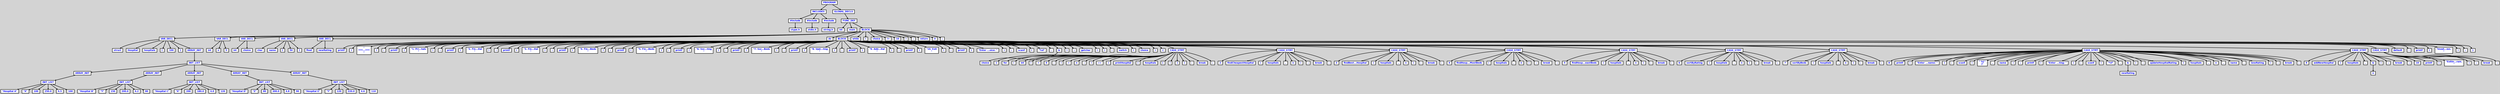 digraph {

	ordering=out;
	ranksep=.4;
	bgcolor="lightgrey"; node [shape=box, fixedsize=false, fontsize=12, fontname="Helvetica-bold", fontcolor="blue"
		width=.25, height=.25, color="black", fillcolor="white", style="filled, solid, bold"];
	edge [arrowsize=.5, color="black", style="bold"]

  n0 [label="PROGRAM"];
  n1 [label="INCLUDES"];
  n1 [label="INCLUDES"];
  n2 [label="#include"];
  n2 [label="#include"];
  n3 [label="ctype.h"];
  n4 [label="#include"];
  n4 [label="#include"];
  n5 [label="stdio.h"];
  n6 [label="#include"];
  n6 [label="#include"];
  n7 [label="string.h"];
  n8 [label="GLOBAL_DECLS"];
  n8 [label="GLOBAL_DECLS"];
  n9 [label="FUNC_DEF"];
  n9 [label="FUNC_DEF"];
  n10 [label="int"];
  n11 [label="main"];
  n12 [label="BLOCK"];
  n12 [label="BLOCK"];
  n13 [label="VAR_DECL"];
  n13 [label="VAR_DECL"];
  n14 [label="struct"];
  n15 [label="Hospital"];
  n16 [label="hospitals"];
  n17 [label="["];
  n18 [label="100"];
  n19 [label="]"];
  n20 [label="ARRAY_INIT"];
  n20 [label="ARRAY_INIT"];
  n21 [label="INIT_LIST"];
  n21 [label="INIT_LIST"];
  n22 [label="ARRAY_INIT"];
  n22 [label="ARRAY_INIT"];
  n23 [label="INIT_LIST"];
  n23 [label="INIT_LIST"];
  n24 [label="\"Hospital A\""];
  n25 [label="\"X\""];
  n26 [label="100"];
  n27 [label="250.0"];
  n28 [label="4.5"];
  n29 [label="100"];
  n30 [label="ARRAY_INIT"];
  n30 [label="ARRAY_INIT"];
  n31 [label="INIT_LIST"];
  n31 [label="INIT_LIST"];
  n32 [label="\"Hospital B\""];
  n33 [label="\"Y\""];
  n34 [label="150"];
  n35 [label="200.0"];
  n36 [label="4.2"];
  n37 [label="80"];
  n38 [label="ARRAY_INIT"];
  n38 [label="ARRAY_INIT"];
  n39 [label="INIT_LIST"];
  n39 [label="INIT_LIST"];
  n40 [label="\"Hospital C\""];
  n41 [label="\"X\""];
  n42 [label="200"];
  n43 [label="180.0"];
  n44 [label="4.0"];
  n45 [label="120"];
  n46 [label="ARRAY_INIT"];
  n46 [label="ARRAY_INIT"];
  n47 [label="INIT_LIST"];
  n47 [label="INIT_LIST"];
  n48 [label="\"Hospital D\""];
  n49 [label="\"Z\""];
  n50 [label="80"];
  n51 [label="300.0"];
  n52 [label="4.8"];
  n53 [label="90"];
  n54 [label="ARRAY_INIT"];
  n54 [label="ARRAY_INIT"];
  n55 [label="INIT_LIST"];
  n55 [label="INIT_LIST"];
  n56 [label="\"Hospital E\""];
  n57 [label="\"Y\""];
  n58 [label="120"];
  n59 [label="220.0"];
  n60 [label="4.6"];
  n61 [label="110"];
  n62 [label="VAR_DECL"];
  n62 [label="VAR_DECL"];
  n63 [label="int"];
  n64 [label="n"];
  n65 [label="5"];
  n66 [label="VAR_DECL"];
  n66 [label="VAR_DECL"];
  n67 [label="int"];
  n68 [label="choice"];
  n69 [label="VAR_DECL"];
  n69 [label="VAR_DECL"];
  n70 [label="char"];
  n71 [label="name"];
  n72 [label="["];
  n73 [label="50"];
  n74 [label="]"];
  n75 [label="VAR_DECL"];
  n75 [label="VAR_DECL"];
  n76 [label="float"];
  n77 [label="newRating"];
  n78 [label="do"];
  n79 [label="BLOCK"];
  n79 [label="BLOCK"];
  n80 [label="printf"];
  n81 [label="("];
  n82 [label="\"\n****...****\n\""];
  n83 [label=")"];
  n84 [label=";"];
  n85 [label="printf"];
  n86 [label="("];
  n87 [label="\"1. Pri...tals\n\""];
  n88 [label=")"];
  n89 [label=";"];
  n90 [label="printf"];
  n91 [label="("];
  n92 [label="\"2. Fin...ital\n\""];
  n93 [label=")"];
  n94 [label=";"];
  n95 [label="printf"];
  n96 [label="("];
  n97 [label="\"3. Fin...ital\n\""];
  n98 [label=")"];
  n99 [label=";"];
  n100 [label="printf"];
  n101 [label="("];
  n102 [label="\"4. Fin...Beds\n\""];
  n103 [label=")"];
  n104 [label=";"];
  n105 [label="printf"];
  n106 [label="("];
  n107 [label="\"5. Fin...Beds\n\""];
  n108 [label=")"];
  n109 [label=";"];
  n110 [label="printf"];
  n111 [label="("];
  n112 [label="\"6. Sor...ting\n\""];
  n113 [label=")"];
  n114 [label=";"];
  n115 [label="printf"];
  n116 [label="("];
  n117 [label="\"7. Sor...Beds\n\""];
  n118 [label=")"];
  n119 [label=";"];
  n120 [label="printf"];
  n121 [label="("];
  n122 [label="\"8. Upd...ting\n\""];
  n123 [label=")"];
  n124 [label=";"];
  n125 [label="printf"];
  n126 [label="("];
  n127 [label="\"9. Add...ital\n\""];
  n128 [label=")"];
  n129 [label=";"];
  n130 [label="printf"];
  n131 [label="("];
  n132 [label="\"10. Exit\n\""];
  n133 [label=")"];
  n134 [label=";"];
  n135 [label="printf"];
  n136 [label="("];
  n137 [label="\"Enter ...oice: \""];
  n138 [label=")"];
  n139 [label=";"];
  n140 [label="scanf"];
  n141 [label="("];
  n142 [label="\"%d\""];
  n143 [label=","];
  n144 [label="&"];
  n144 [label="&"];
  n145 [label="choice"];
  n146 [label=")"];
  n147 [label=";"];
  n148 [label="getchar"];
  n149 [label="("];
  n150 [label=")"];
  n151 [label=";"];
  n152 [label="switch"];
  n153 [label="("];
  n154 [label="choice"];
  n155 [label=")"];
  n156 [label="{"];
  n157 [label="CASE_STMT"];
  n157 [label="CASE_STMT"];
  n158 [label="1"];
  n159 [label="for"];
  n160 [label="("];
  n161 [label="int"];
  n162 [label="i"];
  n163 [label="="];
  n164 [label="0"];
  n165 [label=";"];
  n166 [label="i"];
  n167 [label="<"];
  n168 [label="n"];
  n169 [label=";"];
  n170 [label="i"];
  n171 [label="++"];
  n172 [label=")"];
  n173 [label="printHospital"];
  n174 [label="("];
  n175 [label="hospitals"];
  n176 [label="["];
  n177 [label="i"];
  n178 [label="]"];
  n179 [label=")"];
  n180 [label=";"];
  n181 [label="break"];
  n182 [label=";"];
  n183 [label="CASE_STMT"];
  n183 [label="CASE_STMT"];
  n184 [label="2"];
  n185 [label="findCheapestHospital"];
  n186 [label="("];
  n187 [label="hospitals"];
  n188 [label=","];
  n189 [label="n"];
  n190 [label=")"];
  n191 [label=";"];
  n192 [label="break"];
  n193 [label=";"];
  n194 [label="CASE_STMT"];
  n194 [label="CASE_STMT"];
  n195 [label="3"];
  n196 [label="findBest...Hospital"];
  n197 [label="("];
  n198 [label="hospitals"];
  n199 [label=","];
  n200 [label="n"];
  n201 [label=")"];
  n202 [label=";"];
  n203 [label="break"];
  n204 [label=";"];
  n205 [label="CASE_STMT"];
  n205 [label="CASE_STMT"];
  n206 [label="4"];
  n207 [label="findHosp...MostBeds"];
  n208 [label="("];
  n209 [label="hospitals"];
  n210 [label=","];
  n211 [label="n"];
  n212 [label=")"];
  n213 [label=";"];
  n214 [label="break"];
  n215 [label=";"];
  n216 [label="CASE_STMT"];
  n216 [label="CASE_STMT"];
  n217 [label="5"];
  n218 [label="findHosp...eastBeds"];
  n219 [label="("];
  n220 [label="hospitals"];
  n221 [label=","];
  n222 [label="n"];
  n223 [label=")"];
  n224 [label=";"];
  n225 [label="break"];
  n226 [label=";"];
  n227 [label="CASE_STMT"];
  n227 [label="CASE_STMT"];
  n228 [label="6"];
  n229 [label="sortByRating"];
  n230 [label="("];
  n231 [label="hospitals"];
  n232 [label=","];
  n233 [label="n"];
  n234 [label=")"];
  n235 [label=";"];
  n236 [label="break"];
  n237 [label=";"];
  n238 [label="CASE_STMT"];
  n238 [label="CASE_STMT"];
  n239 [label="7"];
  n240 [label="sortByBeds"];
  n241 [label="("];
  n242 [label="hospitals"];
  n243 [label=","];
  n244 [label="n"];
  n245 [label=")"];
  n246 [label=";"];
  n247 [label="break"];
  n248 [label=";"];
  n249 [label="CASE_STMT"];
  n249 [label="CASE_STMT"];
  n250 [label="8"];
  n251 [label="printf"];
  n252 [label="("];
  n253 [label="\"Enter ...name: \""];
  n254 [label=")"];
  n255 [label=";"];
  n256 [label="scanf"];
  n257 [label="("];
  n258 [label="\" %[^\n]\""];
  n259 [label=","];
  n260 [label="name"];
  n261 [label=")"];
  n262 [label=";"];
  n263 [label="printf"];
  n264 [label="("];
  n265 [label="\"Enter ...ting: \""];
  n266 [label=")"];
  n267 [label=";"];
  n268 [label="scanf"];
  n269 [label="("];
  n270 [label="\"%f\""];
  n271 [label=","];
  n272 [label="&"];
  n272 [label="&"];
  n273 [label="newRating"];
  n274 [label=")"];
  n275 [label=";"];
  n276 [label="updateHospitalRating"];
  n277 [label="("];
  n278 [label="hospitals"];
  n279 [label=","];
  n280 [label="n"];
  n281 [label=","];
  n282 [label="name"];
  n283 [label=","];
  n284 [label="newRating"];
  n285 [label=")"];
  n286 [label=";"];
  n287 [label="break"];
  n288 [label=";"];
  n289 [label="CASE_STMT"];
  n289 [label="CASE_STMT"];
  n290 [label="9"];
  n291 [label="addNewHospital"];
  n292 [label="("];
  n293 [label="hospitals"];
  n294 [label=","];
  n295 [label="&"];
  n295 [label="&"];
  n296 [label="n"];
  n297 [label=")"];
  n298 [label=";"];
  n299 [label="break"];
  n300 [label=";"];
  n301 [label="CASE_STMT"];
  n301 [label="CASE_STMT"];
  n302 [label="10"];
  n303 [label="printf"];
  n304 [label="("];
  n305 [label="\"Exitin...ram.\n\""];
  n306 [label=")"];
  n307 [label=";"];
  n308 [label="break"];
  n309 [label=";"];
  n310 [label="default"];
  n311 [label=":"];
  n312 [label="printf"];
  n313 [label="("];
  n314 [label="\"Invali...ion.\n\""];
  n315 [label=")"];
  n316 [label=";"];
  n317 [label="}"];
  n318 [label="while"];
  n319 [label="("];
  n320 [label="choice"];
  n321 [label="!="];
  n322 [label="10"];
  n323 [label=")"];
  n324 [label=";"];
  n325 [label="return"];
  n326 [label="0"];
  n327 [label=";"];

  n0 -> n1 // "PROGRAM" -> "INCLUDES"
  n1 -> n2 // "INCLUDES" -> "#include"
  n2 -> n3 // "#include" -> "ctype.h"
  n1 -> n4 // "INCLUDES" -> "#include"
  n4 -> n5 // "#include" -> "stdio.h"
  n1 -> n6 // "INCLUDES" -> "#include"
  n6 -> n7 // "#include" -> "string.h"
  n0 -> n8 // "PROGRAM" -> "GLOBAL_DECLS"
  n8 -> n9 // "GLOBAL_DECLS" -> "FUNC_DEF"
  n9 -> n10 // "FUNC_DEF" -> "int"
  n9 -> n11 // "FUNC_DEF" -> "main"
  n9 -> n12 // "FUNC_DEF" -> "BLOCK"
  n12 -> n13 // "BLOCK" -> "VAR_DECL"
  n13 -> n14 // "VAR_DECL" -> "struct"
  n13 -> n15 // "VAR_DECL" -> "Hospital"
  n13 -> n16 // "VAR_DECL" -> "hospitals"
  n13 -> n17 // "VAR_DECL" -> "["
  n13 -> n18 // "VAR_DECL" -> "100"
  n13 -> n19 // "VAR_DECL" -> "]"
  n13 -> n20 // "VAR_DECL" -> "ARRAY_INIT"
  n20 -> n21 // "ARRAY_INIT" -> "INIT_LIST"
  n21 -> n22 // "INIT_LIST" -> "ARRAY_INIT"
  n22 -> n23 // "ARRAY_INIT" -> "INIT_LIST"
  n23 -> n24 // "INIT_LIST" -> "\"Hospital A\""
  n23 -> n25 // "INIT_LIST" -> "\"X\""
  n23 -> n26 // "INIT_LIST" -> "100"
  n23 -> n27 // "INIT_LIST" -> "250.0"
  n23 -> n28 // "INIT_LIST" -> "4.5"
  n23 -> n29 // "INIT_LIST" -> "100"
  n21 -> n30 // "INIT_LIST" -> "ARRAY_INIT"
  n30 -> n31 // "ARRAY_INIT" -> "INIT_LIST"
  n31 -> n32 // "INIT_LIST" -> "\"Hospital B\""
  n31 -> n33 // "INIT_LIST" -> "\"Y\""
  n31 -> n34 // "INIT_LIST" -> "150"
  n31 -> n35 // "INIT_LIST" -> "200.0"
  n31 -> n36 // "INIT_LIST" -> "4.2"
  n31 -> n37 // "INIT_LIST" -> "80"
  n21 -> n38 // "INIT_LIST" -> "ARRAY_INIT"
  n38 -> n39 // "ARRAY_INIT" -> "INIT_LIST"
  n39 -> n40 // "INIT_LIST" -> "\"Hospital C\""
  n39 -> n41 // "INIT_LIST" -> "\"X\""
  n39 -> n42 // "INIT_LIST" -> "200"
  n39 -> n43 // "INIT_LIST" -> "180.0"
  n39 -> n44 // "INIT_LIST" -> "4.0"
  n39 -> n45 // "INIT_LIST" -> "120"
  n21 -> n46 // "INIT_LIST" -> "ARRAY_INIT"
  n46 -> n47 // "ARRAY_INIT" -> "INIT_LIST"
  n47 -> n48 // "INIT_LIST" -> "\"Hospital D\""
  n47 -> n49 // "INIT_LIST" -> "\"Z\""
  n47 -> n50 // "INIT_LIST" -> "80"
  n47 -> n51 // "INIT_LIST" -> "300.0"
  n47 -> n52 // "INIT_LIST" -> "4.8"
  n47 -> n53 // "INIT_LIST" -> "90"
  n21 -> n54 // "INIT_LIST" -> "ARRAY_INIT"
  n54 -> n55 // "ARRAY_INIT" -> "INIT_LIST"
  n55 -> n56 // "INIT_LIST" -> "\"Hospital E\""
  n55 -> n57 // "INIT_LIST" -> "\"Y\""
  n55 -> n58 // "INIT_LIST" -> "120"
  n55 -> n59 // "INIT_LIST" -> "220.0"
  n55 -> n60 // "INIT_LIST" -> "4.6"
  n55 -> n61 // "INIT_LIST" -> "110"
  n12 -> n62 // "BLOCK" -> "VAR_DECL"
  n62 -> n63 // "VAR_DECL" -> "int"
  n62 -> n64 // "VAR_DECL" -> "n"
  n62 -> n65 // "VAR_DECL" -> "5"
  n12 -> n66 // "BLOCK" -> "VAR_DECL"
  n66 -> n67 // "VAR_DECL" -> "int"
  n66 -> n68 // "VAR_DECL" -> "choice"
  n12 -> n69 // "BLOCK" -> "VAR_DECL"
  n69 -> n70 // "VAR_DECL" -> "char"
  n69 -> n71 // "VAR_DECL" -> "name"
  n69 -> n72 // "VAR_DECL" -> "["
  n69 -> n73 // "VAR_DECL" -> "50"
  n69 -> n74 // "VAR_DECL" -> "]"
  n12 -> n75 // "BLOCK" -> "VAR_DECL"
  n75 -> n76 // "VAR_DECL" -> "float"
  n75 -> n77 // "VAR_DECL" -> "newRating"
  n12 -> n78 // "BLOCK" -> "do"
  n12 -> n79 // "BLOCK" -> "BLOCK"
  n79 -> n80 // "BLOCK" -> "printf"
  n79 -> n81 // "BLOCK" -> "("
  n79 -> n82 // "BLOCK" -> "\"\n****...****\n\""
  n79 -> n83 // "BLOCK" -> ")"
  n79 -> n84 // "BLOCK" -> ";"
  n79 -> n85 // "BLOCK" -> "printf"
  n79 -> n86 // "BLOCK" -> "("
  n79 -> n87 // "BLOCK" -> "\"1. Pri...tals\n\""
  n79 -> n88 // "BLOCK" -> ")"
  n79 -> n89 // "BLOCK" -> ";"
  n79 -> n90 // "BLOCK" -> "printf"
  n79 -> n91 // "BLOCK" -> "("
  n79 -> n92 // "BLOCK" -> "\"2. Fin...ital\n\""
  n79 -> n93 // "BLOCK" -> ")"
  n79 -> n94 // "BLOCK" -> ";"
  n79 -> n95 // "BLOCK" -> "printf"
  n79 -> n96 // "BLOCK" -> "("
  n79 -> n97 // "BLOCK" -> "\"3. Fin...ital\n\""
  n79 -> n98 // "BLOCK" -> ")"
  n79 -> n99 // "BLOCK" -> ";"
  n79 -> n100 // "BLOCK" -> "printf"
  n79 -> n101 // "BLOCK" -> "("
  n79 -> n102 // "BLOCK" -> "\"4. Fin...Beds\n\""
  n79 -> n103 // "BLOCK" -> ")"
  n79 -> n104 // "BLOCK" -> ";"
  n79 -> n105 // "BLOCK" -> "printf"
  n79 -> n106 // "BLOCK" -> "("
  n79 -> n107 // "BLOCK" -> "\"5. Fin...Beds\n\""
  n79 -> n108 // "BLOCK" -> ")"
  n79 -> n109 // "BLOCK" -> ";"
  n79 -> n110 // "BLOCK" -> "printf"
  n79 -> n111 // "BLOCK" -> "("
  n79 -> n112 // "BLOCK" -> "\"6. Sor...ting\n\""
  n79 -> n113 // "BLOCK" -> ")"
  n79 -> n114 // "BLOCK" -> ";"
  n79 -> n115 // "BLOCK" -> "printf"
  n79 -> n116 // "BLOCK" -> "("
  n79 -> n117 // "BLOCK" -> "\"7. Sor...Beds\n\""
  n79 -> n118 // "BLOCK" -> ")"
  n79 -> n119 // "BLOCK" -> ";"
  n79 -> n120 // "BLOCK" -> "printf"
  n79 -> n121 // "BLOCK" -> "("
  n79 -> n122 // "BLOCK" -> "\"8. Upd...ting\n\""
  n79 -> n123 // "BLOCK" -> ")"
  n79 -> n124 // "BLOCK" -> ";"
  n79 -> n125 // "BLOCK" -> "printf"
  n79 -> n126 // "BLOCK" -> "("
  n79 -> n127 // "BLOCK" -> "\"9. Add...ital\n\""
  n79 -> n128 // "BLOCK" -> ")"
  n79 -> n129 // "BLOCK" -> ";"
  n79 -> n130 // "BLOCK" -> "printf"
  n79 -> n131 // "BLOCK" -> "("
  n79 -> n132 // "BLOCK" -> "\"10. Exit\n\""
  n79 -> n133 // "BLOCK" -> ")"
  n79 -> n134 // "BLOCK" -> ";"
  n79 -> n135 // "BLOCK" -> "printf"
  n79 -> n136 // "BLOCK" -> "("
  n79 -> n137 // "BLOCK" -> "\"Enter ...oice: \""
  n79 -> n138 // "BLOCK" -> ")"
  n79 -> n139 // "BLOCK" -> ";"
  n79 -> n140 // "BLOCK" -> "scanf"
  n79 -> n141 // "BLOCK" -> "("
  n79 -> n142 // "BLOCK" -> "\"%d\""
  n79 -> n143 // "BLOCK" -> ","
  n79 -> n144 // "BLOCK" -> "&"
  n144 -> n145 // "&" -> "choice"
  n79 -> n146 // "BLOCK" -> ")"
  n79 -> n147 // "BLOCK" -> ";"
  n79 -> n148 // "BLOCK" -> "getchar"
  n79 -> n149 // "BLOCK" -> "("
  n79 -> n150 // "BLOCK" -> ")"
  n79 -> n151 // "BLOCK" -> ";"
  n79 -> n152 // "BLOCK" -> "switch"
  n79 -> n153 // "BLOCK" -> "("
  n79 -> n154 // "BLOCK" -> "choice"
  n79 -> n155 // "BLOCK" -> ")"
  n79 -> n156 // "BLOCK" -> "{"
  n79 -> n157 // "BLOCK" -> "CASE_STMT"
  n157 -> n158 // "CASE_STMT" -> "1"
  n157 -> n159 // "CASE_STMT" -> "for"
  n157 -> n160 // "CASE_STMT" -> "("
  n157 -> n161 // "CASE_STMT" -> "int"
  n157 -> n162 // "CASE_STMT" -> "i"
  n157 -> n163 // "CASE_STMT" -> "="
  n157 -> n164 // "CASE_STMT" -> "0"
  n157 -> n165 // "CASE_STMT" -> ";"
  n157 -> n166 // "CASE_STMT" -> "i"
  n157 -> n167 // "CASE_STMT" -> "<"
  n157 -> n168 // "CASE_STMT" -> "n"
  n157 -> n169 // "CASE_STMT" -> ";"
  n157 -> n170 // "CASE_STMT" -> "i"
  n157 -> n171 // "CASE_STMT" -> "++"
  n157 -> n172 // "CASE_STMT" -> ")"
  n157 -> n173 // "CASE_STMT" -> "printHospital"
  n157 -> n174 // "CASE_STMT" -> "("
  n157 -> n175 // "CASE_STMT" -> "hospitals"
  n157 -> n176 // "CASE_STMT" -> "["
  n157 -> n177 // "CASE_STMT" -> "i"
  n157 -> n178 // "CASE_STMT" -> "]"
  n157 -> n179 // "CASE_STMT" -> ")"
  n157 -> n180 // "CASE_STMT" -> ";"
  n157 -> n181 // "CASE_STMT" -> "break"
  n157 -> n182 // "CASE_STMT" -> ";"
  n79 -> n183 // "BLOCK" -> "CASE_STMT"
  n183 -> n184 // "CASE_STMT" -> "2"
  n183 -> n185 // "CASE_STMT" -> "findCheapestHospital"
  n183 -> n186 // "CASE_STMT" -> "("
  n183 -> n187 // "CASE_STMT" -> "hospitals"
  n183 -> n188 // "CASE_STMT" -> ","
  n183 -> n189 // "CASE_STMT" -> "n"
  n183 -> n190 // "CASE_STMT" -> ")"
  n183 -> n191 // "CASE_STMT" -> ";"
  n183 -> n192 // "CASE_STMT" -> "break"
  n183 -> n193 // "CASE_STMT" -> ";"
  n79 -> n194 // "BLOCK" -> "CASE_STMT"
  n194 -> n195 // "CASE_STMT" -> "3"
  n194 -> n196 // "CASE_STMT" -> "findBest...Hospital"
  n194 -> n197 // "CASE_STMT" -> "("
  n194 -> n198 // "CASE_STMT" -> "hospitals"
  n194 -> n199 // "CASE_STMT" -> ","
  n194 -> n200 // "CASE_STMT" -> "n"
  n194 -> n201 // "CASE_STMT" -> ")"
  n194 -> n202 // "CASE_STMT" -> ";"
  n194 -> n203 // "CASE_STMT" -> "break"
  n194 -> n204 // "CASE_STMT" -> ";"
  n79 -> n205 // "BLOCK" -> "CASE_STMT"
  n205 -> n206 // "CASE_STMT" -> "4"
  n205 -> n207 // "CASE_STMT" -> "findHosp...MostBeds"
  n205 -> n208 // "CASE_STMT" -> "("
  n205 -> n209 // "CASE_STMT" -> "hospitals"
  n205 -> n210 // "CASE_STMT" -> ","
  n205 -> n211 // "CASE_STMT" -> "n"
  n205 -> n212 // "CASE_STMT" -> ")"
  n205 -> n213 // "CASE_STMT" -> ";"
  n205 -> n214 // "CASE_STMT" -> "break"
  n205 -> n215 // "CASE_STMT" -> ";"
  n79 -> n216 // "BLOCK" -> "CASE_STMT"
  n216 -> n217 // "CASE_STMT" -> "5"
  n216 -> n218 // "CASE_STMT" -> "findHosp...eastBeds"
  n216 -> n219 // "CASE_STMT" -> "("
  n216 -> n220 // "CASE_STMT" -> "hospitals"
  n216 -> n221 // "CASE_STMT" -> ","
  n216 -> n222 // "CASE_STMT" -> "n"
  n216 -> n223 // "CASE_STMT" -> ")"
  n216 -> n224 // "CASE_STMT" -> ";"
  n216 -> n225 // "CASE_STMT" -> "break"
  n216 -> n226 // "CASE_STMT" -> ";"
  n79 -> n227 // "BLOCK" -> "CASE_STMT"
  n227 -> n228 // "CASE_STMT" -> "6"
  n227 -> n229 // "CASE_STMT" -> "sortByRating"
  n227 -> n230 // "CASE_STMT" -> "("
  n227 -> n231 // "CASE_STMT" -> "hospitals"
  n227 -> n232 // "CASE_STMT" -> ","
  n227 -> n233 // "CASE_STMT" -> "n"
  n227 -> n234 // "CASE_STMT" -> ")"
  n227 -> n235 // "CASE_STMT" -> ";"
  n227 -> n236 // "CASE_STMT" -> "break"
  n227 -> n237 // "CASE_STMT" -> ";"
  n79 -> n238 // "BLOCK" -> "CASE_STMT"
  n238 -> n239 // "CASE_STMT" -> "7"
  n238 -> n240 // "CASE_STMT" -> "sortByBeds"
  n238 -> n241 // "CASE_STMT" -> "("
  n238 -> n242 // "CASE_STMT" -> "hospitals"
  n238 -> n243 // "CASE_STMT" -> ","
  n238 -> n244 // "CASE_STMT" -> "n"
  n238 -> n245 // "CASE_STMT" -> ")"
  n238 -> n246 // "CASE_STMT" -> ";"
  n238 -> n247 // "CASE_STMT" -> "break"
  n238 -> n248 // "CASE_STMT" -> ";"
  n79 -> n249 // "BLOCK" -> "CASE_STMT"
  n249 -> n250 // "CASE_STMT" -> "8"
  n249 -> n251 // "CASE_STMT" -> "printf"
  n249 -> n252 // "CASE_STMT" -> "("
  n249 -> n253 // "CASE_STMT" -> "\"Enter ...name: \""
  n249 -> n254 // "CASE_STMT" -> ")"
  n249 -> n255 // "CASE_STMT" -> ";"
  n249 -> n256 // "CASE_STMT" -> "scanf"
  n249 -> n257 // "CASE_STMT" -> "("
  n249 -> n258 // "CASE_STMT" -> "\" %[^\n]\""
  n249 -> n259 // "CASE_STMT" -> ","
  n249 -> n260 // "CASE_STMT" -> "name"
  n249 -> n261 // "CASE_STMT" -> ")"
  n249 -> n262 // "CASE_STMT" -> ";"
  n249 -> n263 // "CASE_STMT" -> "printf"
  n249 -> n264 // "CASE_STMT" -> "("
  n249 -> n265 // "CASE_STMT" -> "\"Enter ...ting: \""
  n249 -> n266 // "CASE_STMT" -> ")"
  n249 -> n267 // "CASE_STMT" -> ";"
  n249 -> n268 // "CASE_STMT" -> "scanf"
  n249 -> n269 // "CASE_STMT" -> "("
  n249 -> n270 // "CASE_STMT" -> "\"%f\""
  n249 -> n271 // "CASE_STMT" -> ","
  n249 -> n272 // "CASE_STMT" -> "&"
  n272 -> n273 // "&" -> "newRating"
  n249 -> n274 // "CASE_STMT" -> ")"
  n249 -> n275 // "CASE_STMT" -> ";"
  n249 -> n276 // "CASE_STMT" -> "updateHospitalRating"
  n249 -> n277 // "CASE_STMT" -> "("
  n249 -> n278 // "CASE_STMT" -> "hospitals"
  n249 -> n279 // "CASE_STMT" -> ","
  n249 -> n280 // "CASE_STMT" -> "n"
  n249 -> n281 // "CASE_STMT" -> ","
  n249 -> n282 // "CASE_STMT" -> "name"
  n249 -> n283 // "CASE_STMT" -> ","
  n249 -> n284 // "CASE_STMT" -> "newRating"
  n249 -> n285 // "CASE_STMT" -> ")"
  n249 -> n286 // "CASE_STMT" -> ";"
  n249 -> n287 // "CASE_STMT" -> "break"
  n249 -> n288 // "CASE_STMT" -> ";"
  n79 -> n289 // "BLOCK" -> "CASE_STMT"
  n289 -> n290 // "CASE_STMT" -> "9"
  n289 -> n291 // "CASE_STMT" -> "addNewHospital"
  n289 -> n292 // "CASE_STMT" -> "("
  n289 -> n293 // "CASE_STMT" -> "hospitals"
  n289 -> n294 // "CASE_STMT" -> ","
  n289 -> n295 // "CASE_STMT" -> "&"
  n295 -> n296 // "&" -> "n"
  n289 -> n297 // "CASE_STMT" -> ")"
  n289 -> n298 // "CASE_STMT" -> ";"
  n289 -> n299 // "CASE_STMT" -> "break"
  n289 -> n300 // "CASE_STMT" -> ";"
  n79 -> n301 // "BLOCK" -> "CASE_STMT"
  n301 -> n302 // "CASE_STMT" -> "10"
  n301 -> n303 // "CASE_STMT" -> "printf"
  n301 -> n304 // "CASE_STMT" -> "("
  n301 -> n305 // "CASE_STMT" -> "\"Exitin...ram.\n\""
  n301 -> n306 // "CASE_STMT" -> ")"
  n301 -> n307 // "CASE_STMT" -> ";"
  n301 -> n308 // "CASE_STMT" -> "break"
  n301 -> n309 // "CASE_STMT" -> ";"
  n79 -> n310 // "BLOCK" -> "default"
  n79 -> n311 // "BLOCK" -> ":"
  n79 -> n312 // "BLOCK" -> "printf"
  n79 -> n313 // "BLOCK" -> "("
  n79 -> n314 // "BLOCK" -> "\"Invali...ion.\n\""
  n79 -> n315 // "BLOCK" -> ")"
  n79 -> n316 // "BLOCK" -> ";"
  n79 -> n317 // "BLOCK" -> "}"
  n12 -> n318 // "BLOCK" -> "while"
  n12 -> n319 // "BLOCK" -> "("
  n12 -> n320 // "BLOCK" -> "choice"
  n12 -> n321 // "BLOCK" -> "!="
  n12 -> n322 // "BLOCK" -> "10"
  n12 -> n323 // "BLOCK" -> ")"
  n12 -> n324 // "BLOCK" -> ";"
  n12 -> n325 // "BLOCK" -> "return"
  n12 -> n326 // "BLOCK" -> "0"
  n12 -> n327 // "BLOCK" -> ";"

}
